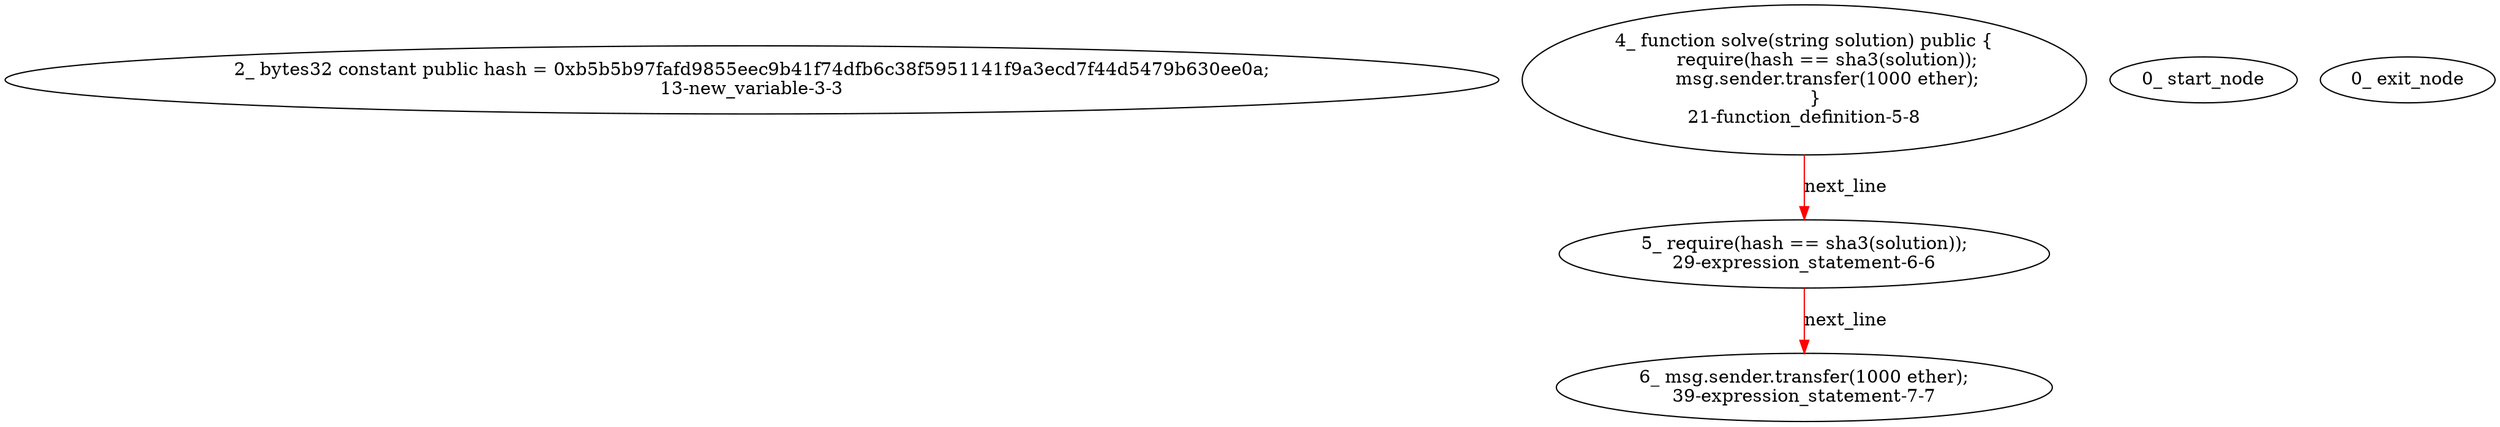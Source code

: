 digraph  {
13 [label="2_ bytes32 constant public hash = 0xb5b5b97fafd9855eec9b41f74dfb6c38f5951141f9a3ecd7f44d5479b630ee0a;\n13-new_variable-3-3", method="", type_label=new_variable];
21 [label="4_ function solve(string solution) public {\n        require(hash == sha3(solution));\n        msg.sender.transfer(1000 ether);\n    }\n21-function_definition-5-8", method="solve(string solution)", type_label=function_definition];
29 [label="5_ require(hash == sha3(solution));\n29-expression_statement-6-6", method="solve(string solution)", type_label=expression_statement];
39 [label="6_ msg.sender.transfer(1000 ether);\n39-expression_statement-7-7", method="solve(string solution)", type_label=expression_statement];
1 [label="0_ start_node", method="", type_label=start];
2 [label="0_ exit_node", method="", type_label=exit];
21 -> 29  [color=red, controlflow_type=next_line, edge_type=CFG_edge, key=0, label=next_line];
29 -> 39  [color=red, controlflow_type=next_line, edge_type=CFG_edge, key=0, label=next_line];
}
